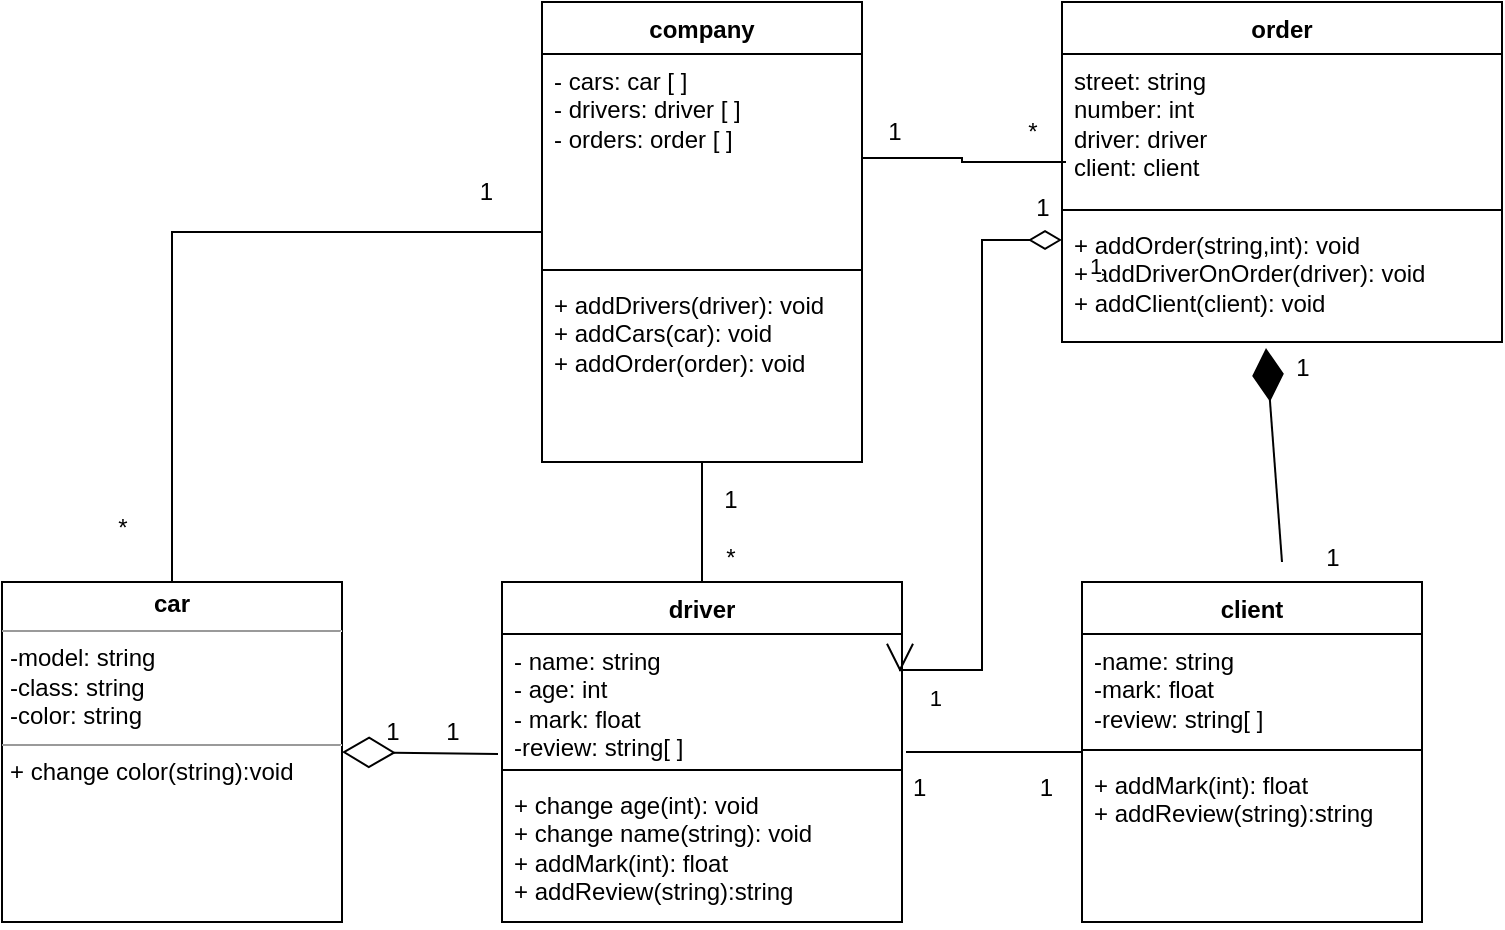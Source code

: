 <mxfile version="21.5.1" type="device">
  <diagram id="hSTim9VHL2ifWJsFy875" name="Страница 1">
    <mxGraphModel dx="1434" dy="796" grid="1" gridSize="10" guides="1" tooltips="1" connect="1" arrows="1" fold="1" page="1" pageScale="1" pageWidth="827" pageHeight="1169" math="0" shadow="0">
      <root>
        <mxCell id="0" />
        <mxCell id="1" parent="0" />
        <mxCell id="OHQ6-CyjaJ-93ZzPqjoy-3" value="&lt;p style=&quot;margin:0px;margin-top:4px;text-align:center;&quot;&gt;&lt;b&gt;car&lt;/b&gt;&lt;/p&gt;&lt;hr size=&quot;1&quot;&gt;&lt;p style=&quot;margin:0px;margin-left:4px;&quot;&gt;-model: string&lt;/p&gt;&lt;p style=&quot;margin:0px;margin-left:4px;&quot;&gt;-class: string&lt;/p&gt;&lt;p style=&quot;margin:0px;margin-left:4px;&quot;&gt;-color: string&lt;/p&gt;&lt;hr size=&quot;1&quot;&gt;&lt;p style=&quot;margin:0px;margin-left:4px;&quot;&gt;+ change color(string):void&lt;/p&gt;&lt;p style=&quot;margin:0px;margin-left:4px;&quot;&gt;&lt;br&gt;&lt;/p&gt;" style="verticalAlign=top;align=left;overflow=fill;fontSize=12;fontFamily=Helvetica;html=1;whiteSpace=wrap;" vertex="1" parent="1">
          <mxGeometry x="50" y="350" width="170" height="170" as="geometry" />
        </mxCell>
        <mxCell id="OHQ6-CyjaJ-93ZzPqjoy-7" value="driver" style="swimlane;fontStyle=1;align=center;verticalAlign=top;childLayout=stackLayout;horizontal=1;startSize=26;horizontalStack=0;resizeParent=1;resizeParentMax=0;resizeLast=0;collapsible=1;marginBottom=0;whiteSpace=wrap;html=1;" vertex="1" parent="1">
          <mxGeometry x="300" y="350" width="200" height="170" as="geometry" />
        </mxCell>
        <mxCell id="OHQ6-CyjaJ-93ZzPqjoy-8" value="- name: string&lt;br&gt;- age: int&lt;br&gt;- mark: float&lt;br&gt;-review: string[ ]" style="text;strokeColor=none;fillColor=none;align=left;verticalAlign=top;spacingLeft=4;spacingRight=4;overflow=hidden;rotatable=0;points=[[0,0.5],[1,0.5]];portConstraint=eastwest;whiteSpace=wrap;html=1;" vertex="1" parent="OHQ6-CyjaJ-93ZzPqjoy-7">
          <mxGeometry y="26" width="200" height="64" as="geometry" />
        </mxCell>
        <mxCell id="OHQ6-CyjaJ-93ZzPqjoy-9" value="" style="line;strokeWidth=1;fillColor=none;align=left;verticalAlign=middle;spacingTop=-1;spacingLeft=3;spacingRight=3;rotatable=0;labelPosition=right;points=[];portConstraint=eastwest;strokeColor=inherit;" vertex="1" parent="OHQ6-CyjaJ-93ZzPqjoy-7">
          <mxGeometry y="90" width="200" height="8" as="geometry" />
        </mxCell>
        <mxCell id="OHQ6-CyjaJ-93ZzPqjoy-10" value="+ change age(int): void&lt;br&gt;+ change name(string): void&lt;br&gt;+ addMark(int): float&lt;br&gt;+ addReview(string):string" style="text;strokeColor=none;fillColor=none;align=left;verticalAlign=top;spacingLeft=4;spacingRight=4;overflow=hidden;rotatable=0;points=[[0,0.5],[1,0.5]];portConstraint=eastwest;whiteSpace=wrap;html=1;" vertex="1" parent="OHQ6-CyjaJ-93ZzPqjoy-7">
          <mxGeometry y="98" width="200" height="72" as="geometry" />
        </mxCell>
        <mxCell id="OHQ6-CyjaJ-93ZzPqjoy-47" style="edgeStyle=orthogonalEdgeStyle;rounded=0;orthogonalLoop=1;jettySize=auto;html=1;entryX=1.01;entryY=0.922;entryDx=0;entryDy=0;entryPerimeter=0;endArrow=none;endFill=0;" edge="1" parent="1" source="OHQ6-CyjaJ-93ZzPqjoy-11" target="OHQ6-CyjaJ-93ZzPqjoy-8">
          <mxGeometry relative="1" as="geometry" />
        </mxCell>
        <mxCell id="OHQ6-CyjaJ-93ZzPqjoy-11" value="client" style="swimlane;fontStyle=1;align=center;verticalAlign=top;childLayout=stackLayout;horizontal=1;startSize=26;horizontalStack=0;resizeParent=1;resizeParentMax=0;resizeLast=0;collapsible=1;marginBottom=0;whiteSpace=wrap;html=1;" vertex="1" parent="1">
          <mxGeometry x="590" y="350" width="170" height="170" as="geometry" />
        </mxCell>
        <mxCell id="OHQ6-CyjaJ-93ZzPqjoy-12" value="-name: string&lt;br&gt;-mark: float&lt;br&gt;-review: string[ ]" style="text;strokeColor=none;fillColor=none;align=left;verticalAlign=top;spacingLeft=4;spacingRight=4;overflow=hidden;rotatable=0;points=[[0,0.5],[1,0.5]];portConstraint=eastwest;whiteSpace=wrap;html=1;" vertex="1" parent="OHQ6-CyjaJ-93ZzPqjoy-11">
          <mxGeometry y="26" width="170" height="54" as="geometry" />
        </mxCell>
        <mxCell id="OHQ6-CyjaJ-93ZzPqjoy-13" value="" style="line;strokeWidth=1;fillColor=none;align=left;verticalAlign=middle;spacingTop=-1;spacingLeft=3;spacingRight=3;rotatable=0;labelPosition=right;points=[];portConstraint=eastwest;strokeColor=inherit;" vertex="1" parent="OHQ6-CyjaJ-93ZzPqjoy-11">
          <mxGeometry y="80" width="170" height="8" as="geometry" />
        </mxCell>
        <mxCell id="OHQ6-CyjaJ-93ZzPqjoy-14" value="+ addMark(int): float&lt;br&gt;+ addReview(string):string" style="text;strokeColor=none;fillColor=none;align=left;verticalAlign=top;spacingLeft=4;spacingRight=4;overflow=hidden;rotatable=0;points=[[0,0.5],[1,0.5]];portConstraint=eastwest;whiteSpace=wrap;html=1;" vertex="1" parent="OHQ6-CyjaJ-93ZzPqjoy-11">
          <mxGeometry y="88" width="170" height="82" as="geometry" />
        </mxCell>
        <mxCell id="OHQ6-CyjaJ-93ZzPqjoy-16" value="" style="endArrow=diamondThin;endFill=0;endSize=24;html=1;rounded=0;entryX=1;entryY=0.5;entryDx=0;entryDy=0;exitX=-0.01;exitY=0.938;exitDx=0;exitDy=0;exitPerimeter=0;" edge="1" parent="1" source="OHQ6-CyjaJ-93ZzPqjoy-8" target="OHQ6-CyjaJ-93ZzPqjoy-3">
          <mxGeometry width="160" relative="1" as="geometry">
            <mxPoint x="330" y="310" as="sourcePoint" />
            <mxPoint x="490" y="310" as="targetPoint" />
          </mxGeometry>
        </mxCell>
        <mxCell id="OHQ6-CyjaJ-93ZzPqjoy-17" value="1&amp;nbsp; &amp;nbsp; &amp;nbsp; &amp;nbsp;1" style="text;html=1;align=center;verticalAlign=middle;resizable=0;points=[];autosize=1;strokeColor=none;fillColor=none;" vertex="1" parent="1">
          <mxGeometry x="230" y="410" width="60" height="30" as="geometry" />
        </mxCell>
        <mxCell id="OHQ6-CyjaJ-93ZzPqjoy-42" style="edgeStyle=orthogonalEdgeStyle;rounded=0;orthogonalLoop=1;jettySize=auto;html=1;entryX=0.5;entryY=0;entryDx=0;entryDy=0;startArrow=none;startFill=0;endArrow=none;endFill=0;" edge="1" parent="1" source="OHQ6-CyjaJ-93ZzPqjoy-19" target="OHQ6-CyjaJ-93ZzPqjoy-3">
          <mxGeometry relative="1" as="geometry" />
        </mxCell>
        <mxCell id="OHQ6-CyjaJ-93ZzPqjoy-44" style="edgeStyle=orthogonalEdgeStyle;rounded=0;orthogonalLoop=1;jettySize=auto;html=1;entryX=0.5;entryY=0;entryDx=0;entryDy=0;endArrow=none;endFill=0;" edge="1" parent="1" source="OHQ6-CyjaJ-93ZzPqjoy-19" target="OHQ6-CyjaJ-93ZzPqjoy-7">
          <mxGeometry relative="1" as="geometry" />
        </mxCell>
        <mxCell id="OHQ6-CyjaJ-93ZzPqjoy-19" value="company" style="swimlane;fontStyle=1;align=center;verticalAlign=top;childLayout=stackLayout;horizontal=1;startSize=26;horizontalStack=0;resizeParent=1;resizeParentMax=0;resizeLast=0;collapsible=1;marginBottom=0;whiteSpace=wrap;html=1;" vertex="1" parent="1">
          <mxGeometry x="320" y="60" width="160" height="230" as="geometry" />
        </mxCell>
        <mxCell id="OHQ6-CyjaJ-93ZzPqjoy-20" value="- cars: car [ ]&lt;br&gt;- drivers: driver [ ]&amp;nbsp;&lt;br&gt;- orders: order [ ]" style="text;strokeColor=none;fillColor=none;align=left;verticalAlign=top;spacingLeft=4;spacingRight=4;overflow=hidden;rotatable=0;points=[[0,0.5],[1,0.5]];portConstraint=eastwest;whiteSpace=wrap;html=1;" vertex="1" parent="OHQ6-CyjaJ-93ZzPqjoy-19">
          <mxGeometry y="26" width="160" height="104" as="geometry" />
        </mxCell>
        <mxCell id="OHQ6-CyjaJ-93ZzPqjoy-21" value="" style="line;strokeWidth=1;fillColor=none;align=left;verticalAlign=middle;spacingTop=-1;spacingLeft=3;spacingRight=3;rotatable=0;labelPosition=right;points=[];portConstraint=eastwest;strokeColor=inherit;" vertex="1" parent="OHQ6-CyjaJ-93ZzPqjoy-19">
          <mxGeometry y="130" width="160" height="8" as="geometry" />
        </mxCell>
        <mxCell id="OHQ6-CyjaJ-93ZzPqjoy-22" value="+ addDrivers(driver): void&lt;br&gt;+ addCars(car): void&lt;br&gt;+ addOrder(order): void" style="text;strokeColor=none;fillColor=none;align=left;verticalAlign=top;spacingLeft=4;spacingRight=4;overflow=hidden;rotatable=0;points=[[0,0.5],[1,0.5]];portConstraint=eastwest;whiteSpace=wrap;html=1;" vertex="1" parent="OHQ6-CyjaJ-93ZzPqjoy-19">
          <mxGeometry y="138" width="160" height="92" as="geometry" />
        </mxCell>
        <mxCell id="OHQ6-CyjaJ-93ZzPqjoy-25" value="&amp;nbsp; &amp;nbsp; &amp;nbsp; &amp;nbsp; &amp;nbsp; &amp;nbsp; &amp;nbsp; &amp;nbsp; &amp;nbsp; &amp;nbsp; &amp;nbsp; &amp;nbsp; &amp;nbsp;1" style="text;html=1;align=center;verticalAlign=middle;resizable=0;points=[];autosize=1;strokeColor=none;fillColor=none;rotation=0;" vertex="1" parent="1">
          <mxGeometry x="195" y="140" width="110" height="30" as="geometry" />
        </mxCell>
        <mxCell id="OHQ6-CyjaJ-93ZzPqjoy-26" value="1&lt;br&gt;&lt;br&gt;*" style="text;html=1;align=center;verticalAlign=middle;resizable=0;points=[];autosize=1;strokeColor=none;fillColor=none;" vertex="1" parent="1">
          <mxGeometry x="399" y="293" width="30" height="60" as="geometry" />
        </mxCell>
        <mxCell id="OHQ6-CyjaJ-93ZzPqjoy-33" value="order" style="swimlane;fontStyle=1;align=center;verticalAlign=top;childLayout=stackLayout;horizontal=1;startSize=26;horizontalStack=0;resizeParent=1;resizeParentMax=0;resizeLast=0;collapsible=1;marginBottom=0;whiteSpace=wrap;html=1;" vertex="1" parent="1">
          <mxGeometry x="580" y="60" width="220" height="170" as="geometry" />
        </mxCell>
        <mxCell id="OHQ6-CyjaJ-93ZzPqjoy-34" value="street: string&lt;br&gt;number: int&lt;br&gt;driver: driver&lt;br&gt;client: client" style="text;strokeColor=none;fillColor=none;align=left;verticalAlign=top;spacingLeft=4;spacingRight=4;overflow=hidden;rotatable=0;points=[[0,0.5],[1,0.5]];portConstraint=eastwest;whiteSpace=wrap;html=1;" vertex="1" parent="OHQ6-CyjaJ-93ZzPqjoy-33">
          <mxGeometry y="26" width="220" height="74" as="geometry" />
        </mxCell>
        <mxCell id="OHQ6-CyjaJ-93ZzPqjoy-35" value="" style="line;strokeWidth=1;fillColor=none;align=left;verticalAlign=middle;spacingTop=-1;spacingLeft=3;spacingRight=3;rotatable=0;labelPosition=right;points=[];portConstraint=eastwest;strokeColor=inherit;" vertex="1" parent="OHQ6-CyjaJ-93ZzPqjoy-33">
          <mxGeometry y="100" width="220" height="8" as="geometry" />
        </mxCell>
        <mxCell id="OHQ6-CyjaJ-93ZzPqjoy-36" value="+ addOrder(string,int): void&lt;br&gt;+ addDriverOnOrder(driver): void&lt;br&gt;+ addClient(client): void" style="text;strokeColor=none;fillColor=none;align=left;verticalAlign=top;spacingLeft=4;spacingRight=4;overflow=hidden;rotatable=0;points=[[0,0.5],[1,0.5]];portConstraint=eastwest;whiteSpace=wrap;html=1;" vertex="1" parent="OHQ6-CyjaJ-93ZzPqjoy-33">
          <mxGeometry y="108" width="220" height="62" as="geometry" />
        </mxCell>
        <mxCell id="OHQ6-CyjaJ-93ZzPqjoy-38" value="" style="endArrow=diamondThin;endFill=1;endSize=24;html=1;rounded=0;entryX=-0.1;entryY=0.167;entryDx=0;entryDy=0;entryPerimeter=0;" edge="1" parent="1" target="OHQ6-CyjaJ-93ZzPqjoy-58">
          <mxGeometry width="160" relative="1" as="geometry">
            <mxPoint x="690" y="340" as="sourcePoint" />
            <mxPoint x="630" y="280" as="targetPoint" />
          </mxGeometry>
        </mxCell>
        <mxCell id="OHQ6-CyjaJ-93ZzPqjoy-43" value="*" style="text;html=1;align=center;verticalAlign=middle;resizable=0;points=[];autosize=1;strokeColor=none;fillColor=none;" vertex="1" parent="1">
          <mxGeometry x="95" y="308" width="30" height="30" as="geometry" />
        </mxCell>
        <mxCell id="OHQ6-CyjaJ-93ZzPqjoy-45" style="edgeStyle=orthogonalEdgeStyle;rounded=0;orthogonalLoop=1;jettySize=auto;html=1;endArrow=none;endFill=0;" edge="1" parent="1" source="OHQ6-CyjaJ-93ZzPqjoy-20">
          <mxGeometry relative="1" as="geometry">
            <mxPoint x="582" y="140" as="targetPoint" />
            <Array as="points">
              <mxPoint x="530" y="138" />
              <mxPoint x="530" y="140" />
              <mxPoint x="582" y="140" />
            </Array>
          </mxGeometry>
        </mxCell>
        <mxCell id="OHQ6-CyjaJ-93ZzPqjoy-48" value="1&amp;nbsp; &amp;nbsp; &amp;nbsp; &amp;nbsp; &amp;nbsp; &amp;nbsp; &amp;nbsp; &amp;nbsp; &amp;nbsp; &amp;nbsp;*" style="text;html=1;align=center;verticalAlign=middle;resizable=0;points=[];autosize=1;strokeColor=none;fillColor=none;" vertex="1" parent="1">
          <mxGeometry x="480" y="110" width="100" height="30" as="geometry" />
        </mxCell>
        <mxCell id="OHQ6-CyjaJ-93ZzPqjoy-52" value="" style="endArrow=open;html=1;endSize=12;startArrow=diamondThin;startSize=14;startFill=0;edgeStyle=orthogonalEdgeStyle;rounded=0;entryX=0.995;entryY=0.297;entryDx=0;entryDy=0;entryPerimeter=0;" edge="1" parent="1" target="OHQ6-CyjaJ-93ZzPqjoy-8">
          <mxGeometry relative="1" as="geometry">
            <mxPoint x="580" y="179" as="sourcePoint" />
            <mxPoint x="508.02" y="393.024" as="targetPoint" />
            <Array as="points">
              <mxPoint x="540" y="179" />
              <mxPoint x="540" y="394" />
            </Array>
          </mxGeometry>
        </mxCell>
        <mxCell id="OHQ6-CyjaJ-93ZzPqjoy-53" value="1" style="edgeLabel;resizable=0;html=1;align=left;verticalAlign=top;" connectable="0" vertex="1" parent="OHQ6-CyjaJ-93ZzPqjoy-52">
          <mxGeometry x="-1" relative="1" as="geometry">
            <mxPoint x="12" as="offset" />
          </mxGeometry>
        </mxCell>
        <mxCell id="OHQ6-CyjaJ-93ZzPqjoy-54" value="1" style="edgeLabel;resizable=0;html=1;align=right;verticalAlign=top;" connectable="0" vertex="1" parent="OHQ6-CyjaJ-93ZzPqjoy-52">
          <mxGeometry x="1" relative="1" as="geometry">
            <mxPoint x="21" as="offset" />
          </mxGeometry>
        </mxCell>
        <mxCell id="OHQ6-CyjaJ-93ZzPqjoy-56" value="1" style="text;html=1;align=center;verticalAlign=middle;resizable=0;points=[];autosize=1;strokeColor=none;fillColor=none;" vertex="1" parent="1">
          <mxGeometry x="555" y="148" width="30" height="30" as="geometry" />
        </mxCell>
        <mxCell id="OHQ6-CyjaJ-93ZzPqjoy-57" value="1" style="text;html=1;align=center;verticalAlign=middle;resizable=0;points=[];autosize=1;strokeColor=none;fillColor=none;" vertex="1" parent="1">
          <mxGeometry x="700" y="323" width="30" height="30" as="geometry" />
        </mxCell>
        <mxCell id="OHQ6-CyjaJ-93ZzPqjoy-58" value="1" style="text;html=1;align=center;verticalAlign=middle;resizable=0;points=[];autosize=1;strokeColor=none;fillColor=none;" vertex="1" parent="1">
          <mxGeometry x="685" y="228" width="30" height="30" as="geometry" />
        </mxCell>
        <mxCell id="OHQ6-CyjaJ-93ZzPqjoy-59" value="1&amp;nbsp; &amp;nbsp; &amp;nbsp; &amp;nbsp; &amp;nbsp; &amp;nbsp; &amp;nbsp; &amp;nbsp; &amp;nbsp;1" style="text;html=1;align=center;verticalAlign=middle;resizable=0;points=[];autosize=1;strokeColor=none;fillColor=none;" vertex="1" parent="1">
          <mxGeometry x="495" y="438" width="90" height="30" as="geometry" />
        </mxCell>
      </root>
    </mxGraphModel>
  </diagram>
</mxfile>
